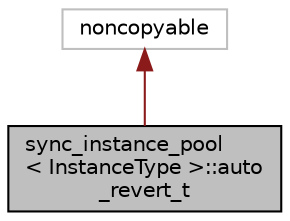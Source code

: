 digraph "sync_instance_pool&lt; InstanceType &gt;::auto_revert_t"
{
 // LATEX_PDF_SIZE
  edge [fontname="Helvetica",fontsize="10",labelfontname="Helvetica",labelfontsize="10"];
  node [fontname="Helvetica",fontsize="10",shape=record];
  Node0 [label="sync_instance_pool\l\< InstanceType \>::auto\l_revert_t",height=0.2,width=0.4,color="black", fillcolor="grey75", style="filled", fontcolor="black",tooltip=" "];
  Node1 -> Node0 [dir="back",color="firebrick4",fontsize="10",style="solid",fontname="Helvetica"];
  Node1 [label="noncopyable",height=0.2,width=0.4,color="grey75", fillcolor="white", style="filled",tooltip=" "];
}
